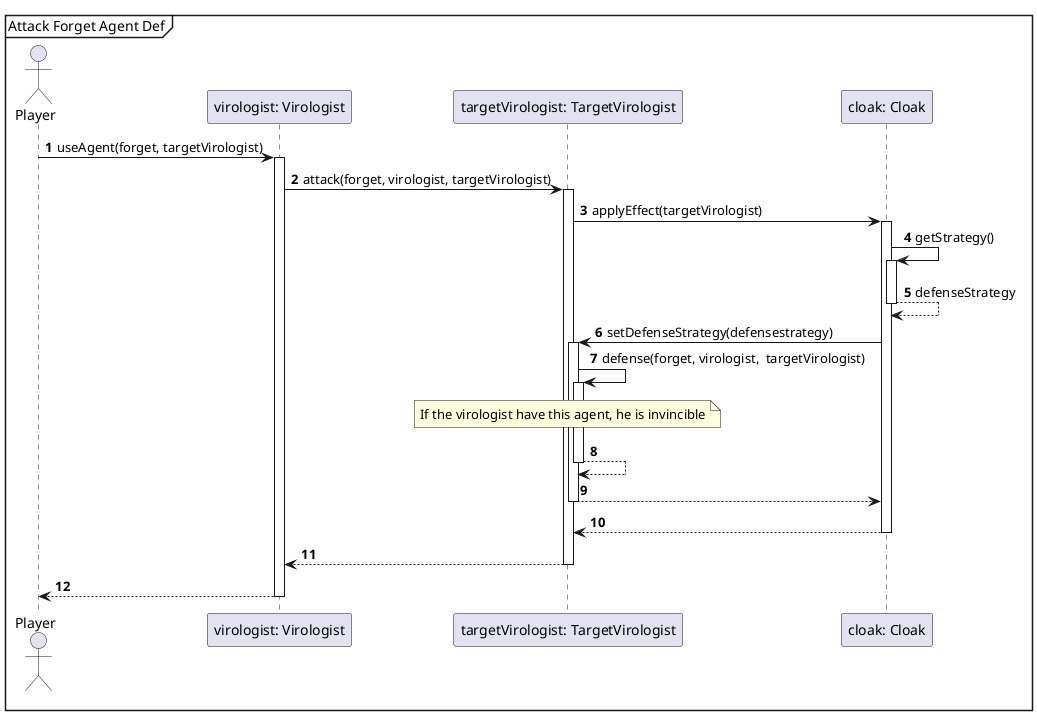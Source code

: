 @startuml
'https://plantuml.com/sequence-diagram

autonumber

mainframe Attack Forget Agent Def

actor Player

Player -> "virologist: Virologist"++: useAgent(forget, targetVirologist)
 "virologist: Virologist" -> "targetVirologist: TargetVirologist"++: attack(forget, virologist, targetVirologist)

 "targetVirologist: TargetVirologist" -> "cloak: Cloak" ++ : applyEffect(targetVirologist)

 "cloak: Cloak"  -> "cloak: Cloak" ++ : getStrategy()
 "cloak: Cloak"  --> "cloak: Cloak" -- : defenseStrategy

 "cloak: Cloak"  -> "targetVirologist: TargetVirologist"++: setDefenseStrategy(defensestrategy)


"targetVirologist: TargetVirologist" -> "targetVirologist: TargetVirologist"++: defense(forget, virologist,  targetVirologist)


note over "targetVirologist: TargetVirologist"
    If the virologist have this agent, he is invincible
end note

"targetVirologist: TargetVirologist" --> "targetVirologist: TargetVirologist" --

"targetVirologist: TargetVirologist" --> "cloak: Cloak" --
"cloak: Cloak" --> "targetVirologist: TargetVirologist" --


"targetVirologist: TargetVirologist" -->  "virologist: Virologist" --

 "virologist: Virologist" --> Player --
@enduml